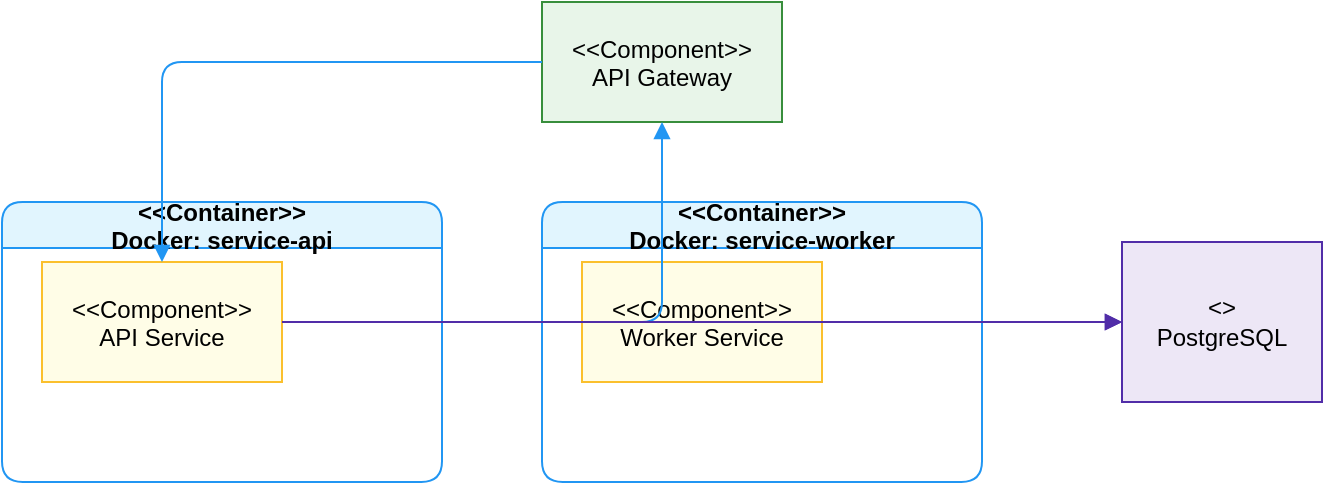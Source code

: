 <mxfile>
  <diagram name="Diagrama de Componentes" id="component-diagram">
    <mxGraphModel dx="1428" dy="711" grid="1" gridSize="10" guides="1" tooltips="1" connect="1" arrows="1" fold="1" page="1" pageScale="1" pageWidth="827" pageHeight="1169" math="0" shadow="0">
      <root>
        <mxCell id="0"/>
        <mxCell id="1" parent="0"/>
        <!-- Docker Container -->
        <mxCell id="2" value="&lt;&lt;Container&gt;&gt;&#xa;Docker: service-api" style="swimlane;fillColor=#e1f5fe;strokeColor=#2196f3;rounded=1;" vertex="1" parent="1">
          <mxGeometry x="40" y="160" width="220" height="140" as="geometry"/>
        </mxCell>
        <mxCell id="3" value="&lt;&lt;Component&gt;&gt;&#xa;API Service" style="component;fillColor=#fffde7;strokeColor=#fbc02d;" vertex="1" parent="2">
          <mxGeometry x="20" y="30" width="120" height="60" as="geometry"/>
        </mxCell>
        <!-- Gateway -->
        <mxCell id="4" value="&lt;&lt;Component&gt;&gt;&#xa;API Gateway" style="component;fillColor=#e8f5e9;strokeColor=#388e3c;" vertex="1" parent="1">
          <mxGeometry x="310" y="60" width="120" height="60" as="geometry"/>
        </mxCell>
        <!-- Docker Container 2 -->
        <mxCell id="5" value="&lt;&lt;Container&gt;&gt;&#xa;Docker: service-worker" style="swimlane;fillColor=#e1f5fe;strokeColor=#2196f3;rounded=1;" vertex="1" parent="1">
          <mxGeometry x="310" y="160" width="220" height="140" as="geometry"/>
        </mxCell>
        <mxCell id="6" value="&lt;&lt;Component&gt;&gt;&#xa;Worker Service" style="component;fillColor=#fffde7;strokeColor=#fbc02d;" vertex="1" parent="5">
          <mxGeometry x="20" y="30" width="120" height="60" as="geometry"/>
        </mxCell>
        <!-- Database -->
        <mxCell id="7" value="&lt;&lt;Database&gt;&gt;&#xa;PostgreSQL" style="shape=database;whiteSpace=wrap;html=1;fillColor=#ede7f6;strokeColor=#512da8;" vertex="1" parent="1">
          <mxGeometry x="600" y="180" width="100" height="80" as="geometry"/>
        </mxCell>
        <!-- Connections -->
        <mxCell id="8" style="edgeStyle=orthogonalEdgeStyle;endArrow=block;html=1;strokeColor=#2196f3;" edge="1" parent="1" source="3" target="4">
          <mxGeometry relative="1" as="geometry"/>
        </mxCell>
        <mxCell id="9" style="edgeStyle=orthogonalEdgeStyle;endArrow=block;html=1;strokeColor=#2196f3;" edge="1" parent="1" source="4" target="3">
          <mxGeometry relative="1" as="geometry"/>
        </mxCell>
        <mxCell id="10" style="edgeStyle=orthogonalEdgeStyle;endArrow=block;html=1;strokeColor=#512da8;" edge="1" parent="1" source="3" target="7">
          <mxGeometry relative="1" as="geometry"/>
        </mxCell>
        <mxCell id="11" style="edgeStyle=orthogonalEdgeStyle;endArrow=block;html=1;strokeColor=#512da8;" edge="1" parent="1" source="6" target="7">
          <mxGeometry relative="1" as="geometry"/>
        </mxCell>
      </root>
    </mxGraphModel>
  </diagram>
  <diagram name="Diagrama de Implantação" id="deployment-diagram">
    <mxGraphModel dx="1428" dy="711" grid="1" gridSize="10" guides="1" tooltips="1" connect="1" arrows="1" fold="1" page="1" pageScale="1" pageWidth="827" pageHeight="1169" math="0" shadow="0">
      <root>
        <mxCell id="0"/>
        <mxCell id="1" parent="0"/>
        <!-- Node/Server -->
        <mxCell id="20" value="&lt;&lt;Node&gt;&gt;&#xa;Servidor Físico/VM" style="swimlane;fillColor=#fce4ec;strokeColor=#d81b60;rounded=1;" vertex="1" parent="1">
          <mxGeometry x="30" y="80" width="600" height="300" as="geometry"/>
        </mxCell>
        <!-- Docker Host -->
        <mxCell id="21" value="&lt;&lt;Environment&gt;&gt;&#xa;Docker Engine" style="swimlane;fillColor=#e1f5fe;strokeColor=#2196f3;rounded=1;" vertex="1" parent="20">
          <mxGeometry x="30" y="40" width="370" height="200" as="geometry"/>
        </mxCell>
        <!-- API Container -->
        <mxCell id="22" value="service-api (Container Docker)" style="rounded=1;fillColor=#fffde7;strokeColor=#fbc02d;" vertex="1" parent="21">
          <mxGeometry x="20" y="30" width="120" height="60" as="geometry"/>
        </mxCell>
        <!-- Worker Container -->
        <mxCell id="23" value="service-worker (Container Docker)" style="rounded=1;fillColor=#fffde7;strokeColor=#fbc02d;" vertex="1" parent="21">
          <mxGeometry x="170" y="30" width="120" height="60" as="geometry"/>
        </mxCell>
        <!-- API Gateway (externo) -->
        <mxCell id="24" value="API Gateway" style="rounded=1;fillColor=#e8f5e9;strokeColor=#388e3c;" vertex="1" parent="1">
          <mxGeometry x="450" y="30" width="120" height="60" as="geometry"/>
        </mxCell>
        <!-- Database (externo) -->
        <mxCell id="25" value="PostgreSQL (DBaaS / Externo)" style="shape=database;whiteSpace=wrap;html=1;fillColor=#ede7f6;strokeColor=#512da8;" vertex="1" parent="1">
          <mxGeometry x="480" y="220" width="110" height="80" as="geometry"/>
        </mxCell>
        <!-- Connections -->
        <mxCell id="26" style="edgeStyle=orthogonalEdgeStyle;endArrow=block;html=1;strokeColor=#388e3c;" edge="1" parent="1" source="24" target="22">
          <mxGeometry relative="1" as="geometry"/>
        </mxCell>
        <mxCell id="27" style="edgeStyle=orthogonalEdgeStyle;endArrow=block;html=1;strokeColor=#512da8;" edge="1" parent="1" source="22" target="25">
          <mxGeometry relative="1" as="geometry"/>
        </mxCell>
        <mxCell id="28" style="edgeStyle=orthogonalEdgeStyle;endArrow=block;html=1;strokeColor=#512da8;" edge="1" parent="1" source="23" target="25">
          <mxGeometry relative="1" as="geometry"/>
        </mxCell>
      </root>
    </mxGraphModel>
  </diagram>
</mxfile>
